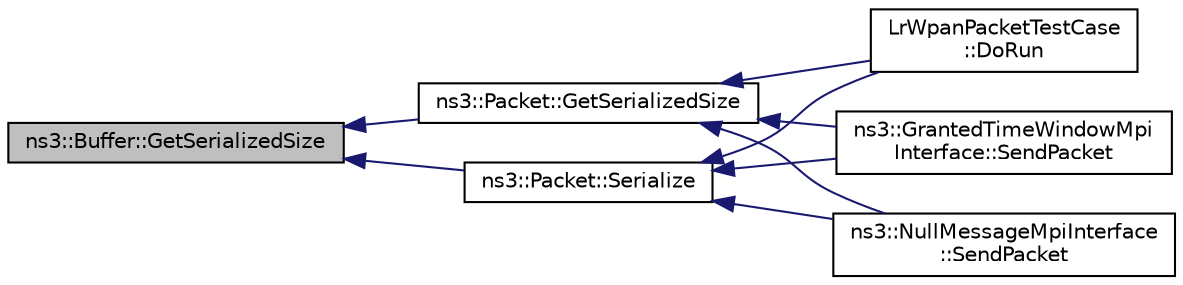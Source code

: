 digraph "ns3::Buffer::GetSerializedSize"
{
  edge [fontname="Helvetica",fontsize="10",labelfontname="Helvetica",labelfontsize="10"];
  node [fontname="Helvetica",fontsize="10",shape=record];
  rankdir="LR";
  Node1 [label="ns3::Buffer::GetSerializedSize",height=0.2,width=0.4,color="black", fillcolor="grey75", style="filled", fontcolor="black"];
  Node1 -> Node2 [dir="back",color="midnightblue",fontsize="10",style="solid"];
  Node2 [label="ns3::Packet::GetSerializedSize",height=0.2,width=0.4,color="black", fillcolor="white", style="filled",URL="$dd/d7a/classns3_1_1Packet.html#a7416c3bc8c1a9a86c8ade4dfd1d67d2d",tooltip="Returns number of bytes required for packet serialization. "];
  Node2 -> Node3 [dir="back",color="midnightblue",fontsize="10",style="solid"];
  Node3 [label="LrWpanPacketTestCase\l::DoRun",height=0.2,width=0.4,color="black", fillcolor="white", style="filled",URL="$dc/d38/classLrWpanPacketTestCase.html#ae85f64d48a71983a4a43f49e5571546a",tooltip="Implementation to actually run this TestCase. "];
  Node2 -> Node4 [dir="back",color="midnightblue",fontsize="10",style="solid"];
  Node4 [label="ns3::GrantedTimeWindowMpi\lInterface::SendPacket",height=0.2,width=0.4,color="black", fillcolor="white", style="filled",URL="$da/db3/classns3_1_1GrantedTimeWindowMpiInterface.html#ac3b6bb4ae10c6e49001d664871b201c6"];
  Node2 -> Node5 [dir="back",color="midnightblue",fontsize="10",style="solid"];
  Node5 [label="ns3::NullMessageMpiInterface\l::SendPacket",height=0.2,width=0.4,color="black", fillcolor="white", style="filled",URL="$d0/d9f/classns3_1_1NullMessageMpiInterface.html#a5bef503661f681b69f0c69abda3ed25a"];
  Node1 -> Node6 [dir="back",color="midnightblue",fontsize="10",style="solid"];
  Node6 [label="ns3::Packet::Serialize",height=0.2,width=0.4,color="black", fillcolor="white", style="filled",URL="$dd/d7a/classns3_1_1Packet.html#a939e41b065c6f9f77d3f51373baeaf7e",tooltip="Serialize a packet, tags, and metadata into a byte buffer. "];
  Node6 -> Node3 [dir="back",color="midnightblue",fontsize="10",style="solid"];
  Node6 -> Node4 [dir="back",color="midnightblue",fontsize="10",style="solid"];
  Node6 -> Node5 [dir="back",color="midnightblue",fontsize="10",style="solid"];
}
